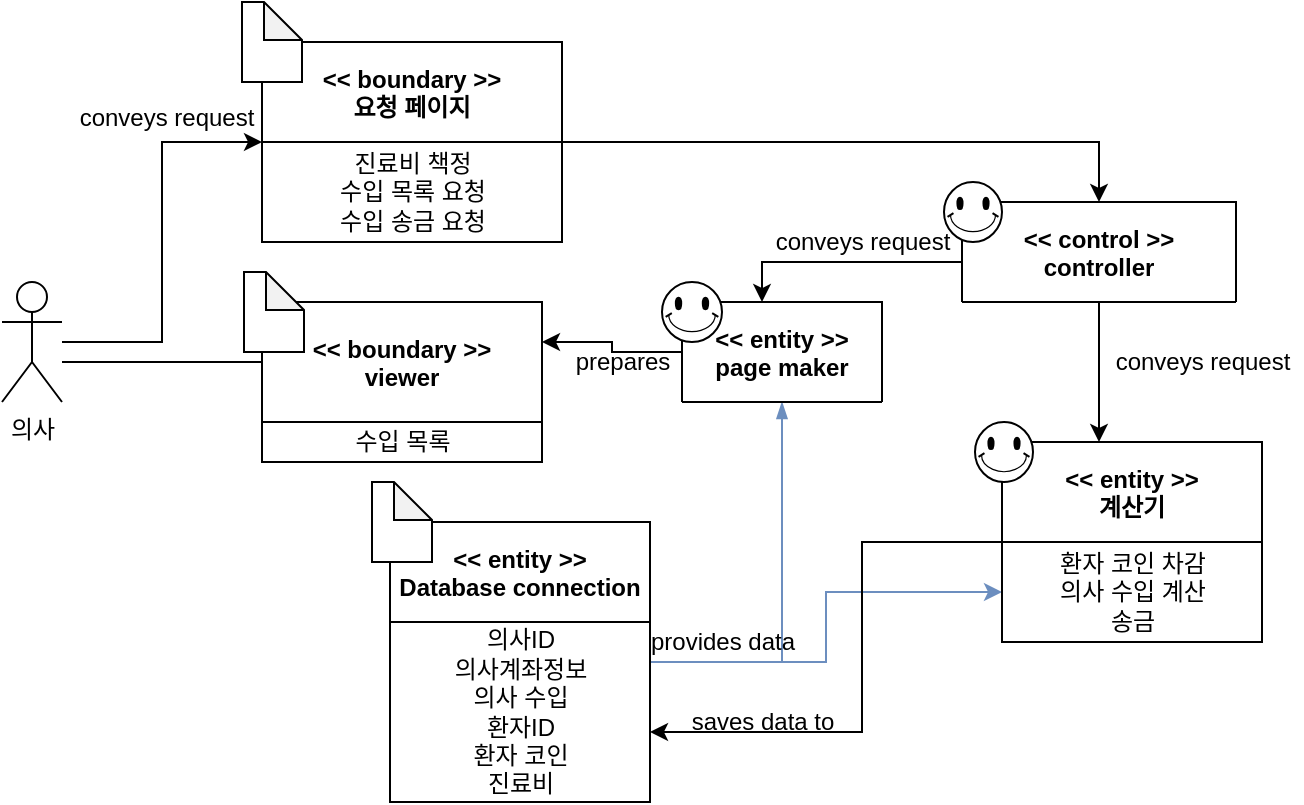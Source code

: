 <mxfile version="14.6.6" type="github">
  <diagram id="vxmuDIaz38fqzsAZQks_" name="Page-1">
    <mxGraphModel dx="644" dy="544" grid="0" gridSize="10" guides="1" tooltips="1" connect="1" arrows="1" fold="1" page="1" pageScale="1" pageWidth="827" pageHeight="1169" math="0" shadow="0">
      <root>
        <mxCell id="0" />
        <mxCell id="1" parent="0" />
        <mxCell id="Y23VU7PuElIZQioHlM2i-16" style="edgeStyle=orthogonalEdgeStyle;rounded=0;orthogonalLoop=1;jettySize=auto;html=1;entryX=0;entryY=0.5;entryDx=0;entryDy=0;" parent="1" source="Y23VU7PuElIZQioHlM2i-1" target="Y23VU7PuElIZQioHlM2i-9" edge="1">
          <mxGeometry relative="1" as="geometry" />
        </mxCell>
        <mxCell id="Y23VU7PuElIZQioHlM2i-1" value="의사" style="shape=umlActor;verticalLabelPosition=bottom;verticalAlign=top;html=1;outlineConnect=0;" parent="1" vertex="1">
          <mxGeometry x="90" y="200" width="30" height="60" as="geometry" />
        </mxCell>
        <mxCell id="Y23VU7PuElIZQioHlM2i-14" style="edgeStyle=orthogonalEdgeStyle;rounded=0;orthogonalLoop=1;jettySize=auto;html=1;" parent="1" source="Y23VU7PuElIZQioHlM2i-4" edge="1" target="Y23VU7PuElIZQioHlM2i-6">
          <mxGeometry relative="1" as="geometry">
            <mxPoint x="518.5" y="270" as="targetPoint" />
            <Array as="points">
              <mxPoint x="639" y="280" />
              <mxPoint x="639" y="280" />
            </Array>
          </mxGeometry>
        </mxCell>
        <mxCell id="Y23VU7PuElIZQioHlM2i-17" style="edgeStyle=orthogonalEdgeStyle;rounded=0;orthogonalLoop=1;jettySize=auto;html=1;" parent="1" source="Y23VU7PuElIZQioHlM2i-4" target="sKGZ9kCm0UzKRVDKEnEU-2" edge="1">
          <mxGeometry relative="1" as="geometry">
            <mxPoint x="420" y="250" as="targetPoint" />
            <Array as="points">
              <mxPoint x="470" y="190" />
            </Array>
          </mxGeometry>
        </mxCell>
        <mxCell id="Y23VU7PuElIZQioHlM2i-4" value="&lt;&lt; control &gt;&gt;&#xa;controller" style="swimlane;startSize=50;" parent="1" vertex="1">
          <mxGeometry x="570" y="160" width="137" height="50" as="geometry" />
        </mxCell>
        <mxCell id="Y23VU7PuElIZQioHlM2i-27" value="" style="verticalLabelPosition=bottom;verticalAlign=top;html=1;shape=mxgraph.basic.smiley" parent="Y23VU7PuElIZQioHlM2i-4" vertex="1">
          <mxGeometry x="-9" y="-10" width="29" height="30" as="geometry" />
        </mxCell>
        <mxCell id="Y23VU7PuElIZQioHlM2i-20" style="edgeStyle=orthogonalEdgeStyle;rounded=0;orthogonalLoop=1;jettySize=auto;html=1;entryX=0.5;entryY=1;entryDx=0;entryDy=0;endArrow=blockThin;endFill=1;fillColor=#dae8fc;strokeColor=#6c8ebf;" parent="1" source="Y23VU7PuElIZQioHlM2i-5" target="sKGZ9kCm0UzKRVDKEnEU-2" edge="1">
          <mxGeometry relative="1" as="geometry" />
        </mxCell>
        <mxCell id="sKGZ9kCm0UzKRVDKEnEU-5" style="edgeStyle=orthogonalEdgeStyle;rounded=0;orthogonalLoop=1;jettySize=auto;html=1;entryX=0;entryY=0.75;entryDx=0;entryDy=0;fillColor=#dae8fc;strokeColor=#6c8ebf;" edge="1" parent="1" source="Y23VU7PuElIZQioHlM2i-5" target="Y23VU7PuElIZQioHlM2i-6">
          <mxGeometry relative="1" as="geometry" />
        </mxCell>
        <mxCell id="Y23VU7PuElIZQioHlM2i-5" value="&lt;&lt; entity &gt;&gt;&#xa;Database connection" style="swimlane;startSize=50;" parent="1" vertex="1">
          <mxGeometry x="284" y="320" width="130" height="140" as="geometry" />
        </mxCell>
        <mxCell id="Y23VU7PuElIZQioHlM2i-7" value="의사ID&lt;br&gt;의사계좌정보&lt;br&gt;의사 수입&lt;br&gt;환자ID&lt;br&gt;환자 코인&lt;br&gt;진료비" style="text;html=1;align=center;verticalAlign=middle;resizable=0;points=[];autosize=1;strokeColor=none;" parent="Y23VU7PuElIZQioHlM2i-5" vertex="1">
          <mxGeometry x="25" y="50" width="80" height="90" as="geometry" />
        </mxCell>
        <mxCell id="sKGZ9kCm0UzKRVDKEnEU-11" value="" style="shape=note;whiteSpace=wrap;html=1;backgroundOutline=1;darkOpacity=0.05;size=19;" vertex="1" parent="Y23VU7PuElIZQioHlM2i-5">
          <mxGeometry x="-9" y="-20" width="30" height="40" as="geometry" />
        </mxCell>
        <mxCell id="Y23VU7PuElIZQioHlM2i-15" style="edgeStyle=orthogonalEdgeStyle;rounded=0;orthogonalLoop=1;jettySize=auto;html=1;entryX=1;entryY=0.75;entryDx=0;entryDy=0;" parent="1" source="Y23VU7PuElIZQioHlM2i-6" target="Y23VU7PuElIZQioHlM2i-5" edge="1">
          <mxGeometry relative="1" as="geometry">
            <Array as="points">
              <mxPoint x="520" y="330" />
              <mxPoint x="520" y="425" />
            </Array>
          </mxGeometry>
        </mxCell>
        <mxCell id="Y23VU7PuElIZQioHlM2i-6" value="&lt;&lt; entity &gt;&gt;&#xa;계산기" style="swimlane;startSize=50;" parent="1" vertex="1">
          <mxGeometry x="590" y="280" width="130" height="100" as="geometry" />
        </mxCell>
        <mxCell id="Y23VU7PuElIZQioHlM2i-8" value="환자 코인 차감&lt;br&gt;의사 수입 계산&lt;br&gt;송금" style="text;html=1;align=center;verticalAlign=middle;resizable=0;points=[];autosize=1;strokeColor=none;" parent="Y23VU7PuElIZQioHlM2i-6" vertex="1">
          <mxGeometry x="25" y="50" width="80" height="50" as="geometry" />
        </mxCell>
        <mxCell id="Y23VU7PuElIZQioHlM2i-25" value="" style="verticalLabelPosition=bottom;verticalAlign=top;html=1;shape=mxgraph.basic.smiley" parent="Y23VU7PuElIZQioHlM2i-6" vertex="1">
          <mxGeometry x="-13.5" y="-10" width="29" height="30" as="geometry" />
        </mxCell>
        <mxCell id="Y23VU7PuElIZQioHlM2i-13" style="edgeStyle=orthogonalEdgeStyle;rounded=0;orthogonalLoop=1;jettySize=auto;html=1;entryX=0.5;entryY=0;entryDx=0;entryDy=0;" parent="1" source="Y23VU7PuElIZQioHlM2i-9" target="Y23VU7PuElIZQioHlM2i-4" edge="1">
          <mxGeometry relative="1" as="geometry" />
        </mxCell>
        <mxCell id="Y23VU7PuElIZQioHlM2i-9" value="&lt;&lt; boundary &gt;&gt;&#xa;요청 페이지" style="swimlane;startSize=50;" parent="1" vertex="1">
          <mxGeometry x="220" y="80" width="150" height="100" as="geometry" />
        </mxCell>
        <mxCell id="Y23VU7PuElIZQioHlM2i-11" value="진료비 책정&lt;br&gt;수입 목록 요청&lt;br&gt;수입 송금 요청" style="text;html=1;align=center;verticalAlign=middle;resizable=0;points=[];autosize=1;strokeColor=none;" parent="Y23VU7PuElIZQioHlM2i-9" vertex="1">
          <mxGeometry x="35" y="50" width="80" height="50" as="geometry" />
        </mxCell>
        <mxCell id="sKGZ9kCm0UzKRVDKEnEU-14" value="" style="shape=note;whiteSpace=wrap;html=1;backgroundOutline=1;darkOpacity=0.05;size=19;" vertex="1" parent="Y23VU7PuElIZQioHlM2i-9">
          <mxGeometry x="-10" y="-20" width="30" height="40" as="geometry" />
        </mxCell>
        <mxCell id="Y23VU7PuElIZQioHlM2i-18" style="edgeStyle=orthogonalEdgeStyle;rounded=0;orthogonalLoop=1;jettySize=auto;html=1;endArrow=none;endFill=0;" parent="1" source="Y23VU7PuElIZQioHlM2i-10" target="Y23VU7PuElIZQioHlM2i-1" edge="1">
          <mxGeometry relative="1" as="geometry">
            <Array as="points">
              <mxPoint x="170" y="240" />
              <mxPoint x="170" y="240" />
            </Array>
          </mxGeometry>
        </mxCell>
        <mxCell id="Y23VU7PuElIZQioHlM2i-10" value="&lt;&lt; boundary &gt;&gt;&#xa;viewer" style="swimlane;startSize=60;" parent="1" vertex="1">
          <mxGeometry x="220" y="210" width="140" height="80" as="geometry" />
        </mxCell>
        <mxCell id="Y23VU7PuElIZQioHlM2i-19" value="수입 목록" style="text;html=1;align=center;verticalAlign=middle;resizable=0;points=[];autosize=1;strokeColor=none;" parent="Y23VU7PuElIZQioHlM2i-10" vertex="1">
          <mxGeometry x="40" y="60" width="60" height="20" as="geometry" />
        </mxCell>
        <mxCell id="sKGZ9kCm0UzKRVDKEnEU-13" value="" style="shape=note;whiteSpace=wrap;html=1;backgroundOutline=1;darkOpacity=0.05;size=19;" vertex="1" parent="Y23VU7PuElIZQioHlM2i-10">
          <mxGeometry x="-9" y="-15" width="30" height="40" as="geometry" />
        </mxCell>
        <mxCell id="Y23VU7PuElIZQioHlM2i-28" value="conveys request" style="text;html=1;align=center;verticalAlign=middle;resizable=0;points=[];autosize=1;strokeColor=none;" parent="1" vertex="1">
          <mxGeometry x="640" y="230" width="100" height="20" as="geometry" />
        </mxCell>
        <mxCell id="Y23VU7PuElIZQioHlM2i-29" value="conveys request" style="text;html=1;align=center;verticalAlign=middle;resizable=0;points=[];autosize=1;strokeColor=none;" parent="1" vertex="1">
          <mxGeometry x="470" y="170" width="100" height="20" as="geometry" />
        </mxCell>
        <mxCell id="Y23VU7PuElIZQioHlM2i-31" value="provides data" style="text;html=1;align=center;verticalAlign=middle;resizable=0;points=[];autosize=1;strokeColor=none;" parent="1" vertex="1">
          <mxGeometry x="409" y="371" width="82" height="18" as="geometry" />
        </mxCell>
        <mxCell id="Y23VU7PuElIZQioHlM2i-33" value="saves data to" style="text;html=1;align=center;verticalAlign=middle;resizable=0;points=[];autosize=1;strokeColor=none;" parent="1" vertex="1">
          <mxGeometry x="425" y="410" width="90" height="20" as="geometry" />
        </mxCell>
        <mxCell id="sKGZ9kCm0UzKRVDKEnEU-3" style="edgeStyle=orthogonalEdgeStyle;rounded=0;orthogonalLoop=1;jettySize=auto;html=1;entryX=1;entryY=0.25;entryDx=0;entryDy=0;" edge="1" parent="1" source="sKGZ9kCm0UzKRVDKEnEU-2" target="Y23VU7PuElIZQioHlM2i-10">
          <mxGeometry relative="1" as="geometry" />
        </mxCell>
        <mxCell id="sKGZ9kCm0UzKRVDKEnEU-2" value="&lt;&lt; entity &gt;&gt;&#xa;page maker" style="swimlane;startSize=50;" vertex="1" parent="1">
          <mxGeometry x="430" y="210" width="100" height="50" as="geometry" />
        </mxCell>
        <mxCell id="sKGZ9kCm0UzKRVDKEnEU-12" value="" style="verticalLabelPosition=bottom;verticalAlign=top;html=1;shape=mxgraph.basic.smiley" vertex="1" parent="sKGZ9kCm0UzKRVDKEnEU-2">
          <mxGeometry x="-10" y="-10" width="30" height="30" as="geometry" />
        </mxCell>
        <mxCell id="sKGZ9kCm0UzKRVDKEnEU-4" value="prepares" style="text;html=1;align=center;verticalAlign=middle;resizable=0;points=[];autosize=1;strokeColor=none;" vertex="1" parent="1">
          <mxGeometry x="370" y="230" width="60" height="20" as="geometry" />
        </mxCell>
        <mxCell id="sKGZ9kCm0UzKRVDKEnEU-15" value="conveys request" style="text;html=1;align=center;verticalAlign=middle;resizable=0;points=[];autosize=1;strokeColor=none;" vertex="1" parent="1">
          <mxGeometry x="123" y="109" width="97" height="18" as="geometry" />
        </mxCell>
      </root>
    </mxGraphModel>
  </diagram>
</mxfile>
